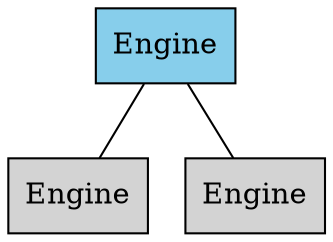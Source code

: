 graph G {
	node [shape=box,style=filled];
	edge [len=3];   /* applies to all following edges */
	{node [fillcolor=skyblue] Engine }
	Engine2[label="Engine"];
	Engine3[label="Engine"];
	Engine -- Engine2;
	Engine -- Engine3;
}
